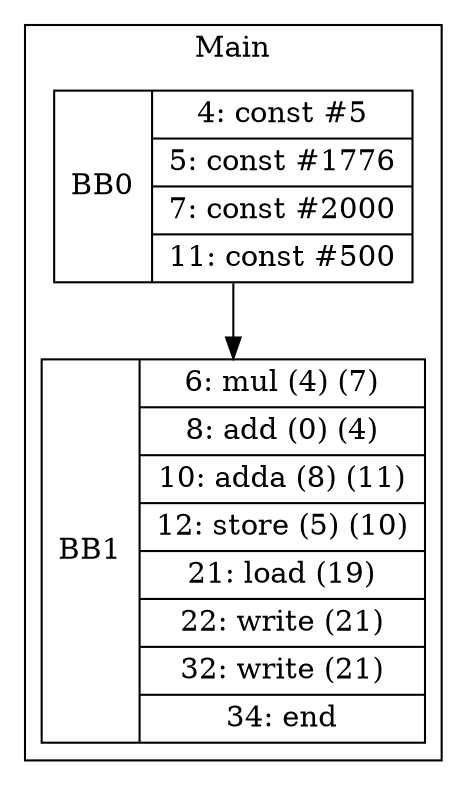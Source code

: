 digraph G {
node [shape=record];
subgraph cluster_main{
label = "Main";
BB0 [shape=record, label="<b>BB0|{4: const #5|5: const #1776|7: const #2000|11: const #500}"];
BB1 [shape=record, label="<b>BB1|{6: mul (4) (7)|8: add (0) (4)|10: adda (8) (11)|12: store (5) (10)|21: load (19)|22: write (21)|32: write (21)|34: end}"];
}
BB0:s -> BB1:n ;
}
